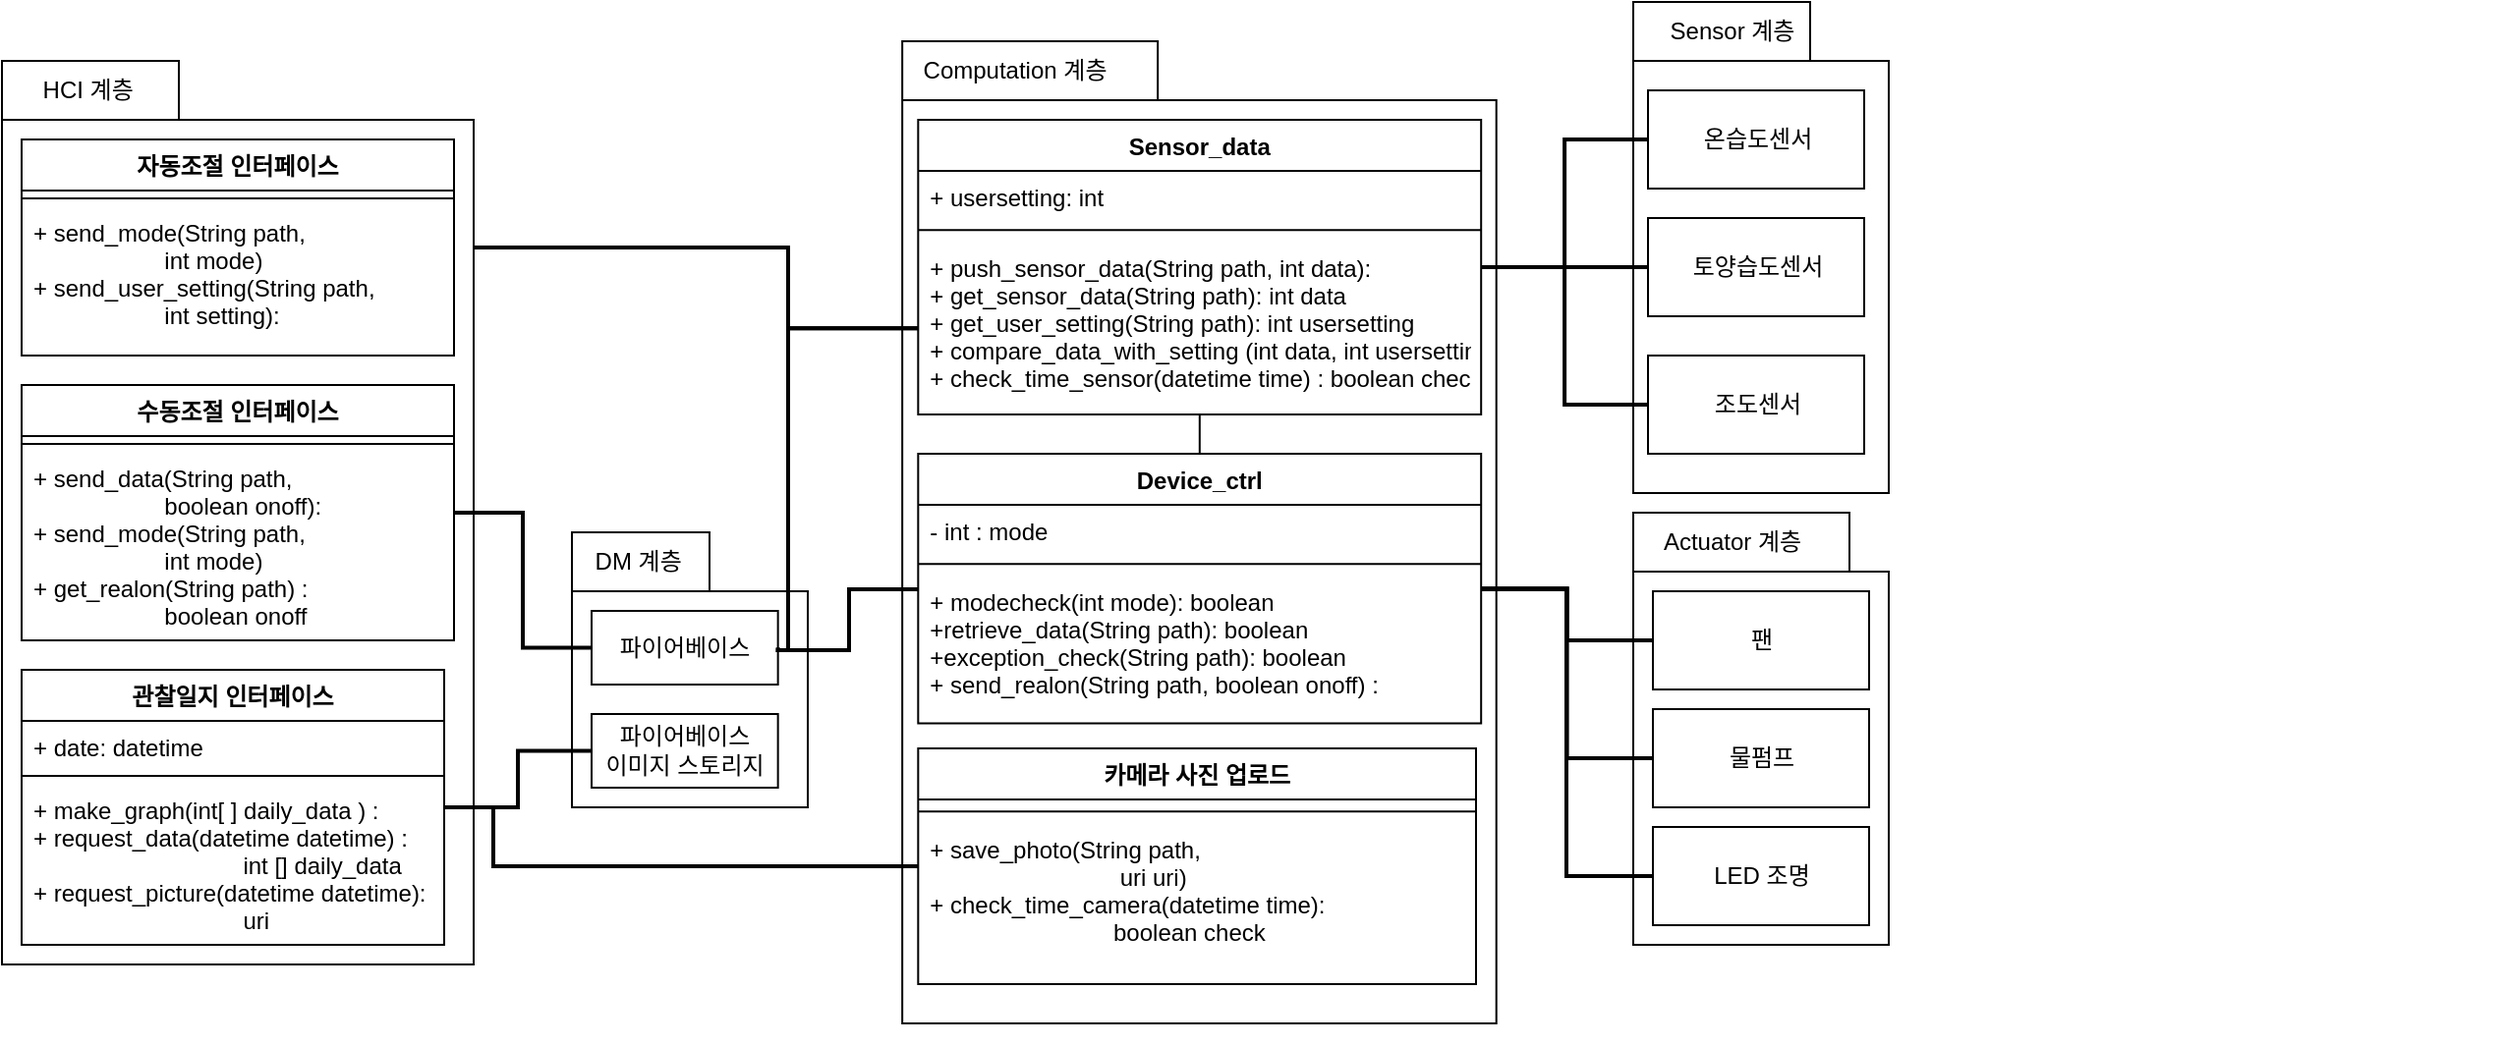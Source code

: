 <mxfile version="20.5.3" type="github">
  <diagram id="5TFY0RSoF_oyEnKReRna" name="페이지-1">
    <mxGraphModel dx="1497" dy="802" grid="1" gridSize="10" guides="1" tooltips="1" connect="1" arrows="1" fold="1" page="1" pageScale="1" pageWidth="3300" pageHeight="4681" math="0" shadow="0">
      <root>
        <mxCell id="0" />
        <mxCell id="1" parent="0" />
        <mxCell id="NlKqJovUxVbZR_OrBXY0-22" value="" style="group" connectable="0" vertex="1" parent="1">
          <mxGeometry x="1110" y="490" width="440" height="270" as="geometry" />
        </mxCell>
        <mxCell id="81hpgJaHbPO_6i5AqK1I-2" value="" style="shape=folder;fontStyle=1;spacingTop=10;tabWidth=110;tabHeight=30;tabPosition=left;html=1;" parent="NlKqJovUxVbZR_OrBXY0-22" vertex="1">
          <mxGeometry width="130" height="220" as="geometry" />
        </mxCell>
        <mxCell id="81hpgJaHbPO_6i5AqK1I-16" value="팬" style="html=1;" parent="NlKqJovUxVbZR_OrBXY0-22" vertex="1">
          <mxGeometry x="10" y="40" width="110" height="50" as="geometry" />
        </mxCell>
        <mxCell id="81hpgJaHbPO_6i5AqK1I-17" value="물펌프" style="html=1;" parent="NlKqJovUxVbZR_OrBXY0-22" vertex="1">
          <mxGeometry x="10" y="100" width="110" height="50" as="geometry" />
        </mxCell>
        <mxCell id="81hpgJaHbPO_6i5AqK1I-23" value="&amp;nbsp;Actuator&amp;nbsp;&lt;span style=&quot;color: rgba(0, 0, 0, 0); font-family: monospace; font-size: 0px; text-align: start;&quot;&gt;3CmxGraphModel%3E%3Croot%3E%3CmxCell%20id%3D%220%22%2F%3E%3CmxCell%20id%3D%221%22%20parent%3D%220%22%2F%3E%3CmxCell%20id%3D%222%22%20value%3D%22%26amp%3Bnbsp%3B%EC%84%BC%EC%84%9C%20%EA%B3%84%EC%B8%B5%26amp%3Bnbsp%3B%22%20style%3D%22text%3Bhtml%3D1%3Balign%3Dcenter%3BverticalAlign%3Dmiddle%3Bresizable%3D0%3Bpoints%3D%5B%5D%3Bautosize%3D1%3BstrokeColor%3Dnone%3BfillColor%3Dnone%3B%22%20vertex%3D%221%22%20parent%3D%221%22%3E%3CmxGeometry%20x%3D%22730%22%20y%3D%2260%22%20width%3D%2280%22%20height%3D%2230%22%20as%3D%22geometry%22%2F%3E%3C%2FmxCell%3E%3C%2Froot%3E%3C%2FmxGraphModel%3E&amp;nbsp;&amp;nbsp;&lt;/span&gt;계층&amp;nbsp;" style="text;html=1;align=center;verticalAlign=middle;resizable=0;points=[];autosize=1;strokeColor=none;fillColor=none;" parent="NlKqJovUxVbZR_OrBXY0-22" vertex="1">
          <mxGeometry width="100" height="30" as="geometry" />
        </mxCell>
        <mxCell id="81hpgJaHbPO_6i5AqK1I-18" value="LED 조명" style="html=1;" parent="NlKqJovUxVbZR_OrBXY0-22" vertex="1">
          <mxGeometry x="10" y="160" width="110" height="50" as="geometry" />
        </mxCell>
        <mxCell id="fm1CZLKZLsL_vdeF1aaJ-7" value="" style="group" vertex="1" connectable="0" parent="1">
          <mxGeometry x="730" y="250" width="310.35" height="500" as="geometry" />
        </mxCell>
        <mxCell id="81hpgJaHbPO_6i5AqK1I-4" value="" style="shape=folder;fontStyle=1;spacingTop=10;tabWidth=130;tabHeight=30;tabPosition=left;html=1;" parent="fm1CZLKZLsL_vdeF1aaJ-7" vertex="1">
          <mxGeometry x="8.08" width="302.27" height="500" as="geometry" />
        </mxCell>
        <mxCell id="81hpgJaHbPO_6i5AqK1I-30" value="Device_ctrl" style="swimlane;fontStyle=1;align=center;verticalAlign=top;childLayout=stackLayout;horizontal=1;startSize=26;horizontalStack=0;resizeParent=1;resizeParentMax=0;resizeLast=0;collapsible=1;marginBottom=0;" parent="fm1CZLKZLsL_vdeF1aaJ-7" vertex="1">
          <mxGeometry x="16.162" y="210" width="286.434" height="137.295" as="geometry" />
        </mxCell>
        <mxCell id="81hpgJaHbPO_6i5AqK1I-31" value="- int : mode&#xa;" style="text;strokeColor=none;fillColor=none;align=left;verticalAlign=top;spacingLeft=4;spacingRight=4;overflow=hidden;rotatable=0;points=[[0,0.5],[1,0.5]];portConstraint=eastwest;" parent="81hpgJaHbPO_6i5AqK1I-30" vertex="1">
          <mxGeometry y="26" width="286.434" height="24" as="geometry" />
        </mxCell>
        <mxCell id="81hpgJaHbPO_6i5AqK1I-32" value="" style="line;strokeWidth=1;fillColor=none;align=left;verticalAlign=middle;spacingTop=-1;spacingLeft=3;spacingRight=3;rotatable=0;labelPosition=right;points=[];portConstraint=eastwest;strokeColor=inherit;" parent="81hpgJaHbPO_6i5AqK1I-30" vertex="1">
          <mxGeometry y="50" width="286.434" height="12.235" as="geometry" />
        </mxCell>
        <mxCell id="81hpgJaHbPO_6i5AqK1I-33" value="+ modecheck(int mode): boolean&#xa;+retrieve_data(String path): boolean&#xa;+exception_check(String path): boolean&#xa;+ send_realon(String path, boolean onoff) :" style="text;strokeColor=none;fillColor=none;align=left;verticalAlign=top;spacingLeft=4;spacingRight=4;overflow=hidden;rotatable=0;points=[[0,0.5],[1,0.5]];portConstraint=eastwest;" parent="81hpgJaHbPO_6i5AqK1I-30" vertex="1">
          <mxGeometry y="62.235" width="286.434" height="75.06" as="geometry" />
        </mxCell>
        <mxCell id="NlKqJovUxVbZR_OrBXY0-34" style="edgeStyle=orthogonalEdgeStyle;rounded=0;orthogonalLoop=1;jettySize=auto;html=1;endArrow=none;endFill=0;" edge="1" parent="fm1CZLKZLsL_vdeF1aaJ-7" source="81hpgJaHbPO_6i5AqK1I-34" target="81hpgJaHbPO_6i5AqK1I-30">
          <mxGeometry relative="1" as="geometry" />
        </mxCell>
        <mxCell id="81hpgJaHbPO_6i5AqK1I-34" value="Sensor_data" style="swimlane;fontStyle=1;align=center;verticalAlign=top;childLayout=stackLayout;horizontal=1;startSize=26;horizontalStack=0;resizeParent=1;resizeParentMax=0;resizeLast=0;collapsible=1;marginBottom=0;" parent="fm1CZLKZLsL_vdeF1aaJ-7" vertex="1">
          <mxGeometry x="16.162" y="40" width="286.434" height="149.995" as="geometry" />
        </mxCell>
        <mxCell id="81hpgJaHbPO_6i5AqK1I-35" value="+ usersetting: int" style="text;strokeColor=none;fillColor=none;align=left;verticalAlign=top;spacingLeft=4;spacingRight=4;overflow=hidden;rotatable=0;points=[[0,0.5],[1,0.5]];portConstraint=eastwest;" parent="81hpgJaHbPO_6i5AqK1I-34" vertex="1">
          <mxGeometry y="26" width="286.434" height="24" as="geometry" />
        </mxCell>
        <mxCell id="81hpgJaHbPO_6i5AqK1I-36" value="" style="line;strokeWidth=1;fillColor=none;align=left;verticalAlign=middle;spacingTop=-1;spacingLeft=3;spacingRight=3;rotatable=0;labelPosition=right;points=[];portConstraint=eastwest;strokeColor=inherit;" parent="81hpgJaHbPO_6i5AqK1I-34" vertex="1">
          <mxGeometry y="50" width="286.434" height="12.235" as="geometry" />
        </mxCell>
        <mxCell id="81hpgJaHbPO_6i5AqK1I-37" value="+ push_sensor_data(String path, int data):&#xa;+ get_sensor_data(String path): int data&#xa;+ get_user_setting(String path): int usersetting&#xa;+ compare_data_with_setting (int data, int usersetting) : boolean onoff&#xa;+ check_time_sensor(datetime time) : boolean check" style="text;strokeColor=none;fillColor=none;align=left;verticalAlign=top;spacingLeft=4;spacingRight=4;overflow=hidden;rotatable=0;points=[[0,0.5],[1,0.5]];portConstraint=eastwest;" parent="81hpgJaHbPO_6i5AqK1I-34" vertex="1">
          <mxGeometry y="62.235" width="286.434" height="87.76" as="geometry" />
        </mxCell>
        <mxCell id="NlKqJovUxVbZR_OrBXY0-1" value="카메라 사진 업로드" style="swimlane;fontStyle=1;align=center;verticalAlign=top;childLayout=stackLayout;horizontal=1;startSize=26;horizontalStack=0;resizeParent=1;resizeParentMax=0;resizeLast=0;collapsible=1;marginBottom=0;" parent="fm1CZLKZLsL_vdeF1aaJ-7" vertex="1">
          <mxGeometry x="16.16" y="360" width="283.84" height="119.995" as="geometry" />
        </mxCell>
        <mxCell id="NlKqJovUxVbZR_OrBXY0-2" value="" style="line;strokeWidth=1;fillColor=none;align=left;verticalAlign=middle;spacingTop=-1;spacingLeft=3;spacingRight=3;rotatable=0;labelPosition=right;points=[];portConstraint=eastwest;strokeColor=inherit;" parent="NlKqJovUxVbZR_OrBXY0-1" vertex="1">
          <mxGeometry y="26" width="283.84" height="12.235" as="geometry" />
        </mxCell>
        <mxCell id="NlKqJovUxVbZR_OrBXY0-3" value="+ save_photo(String path,&#xa;                             uri uri)&#xa;+ check_time_camera(datetime time):&#xa;                            boolean check" style="text;strokeColor=none;fillColor=none;align=left;verticalAlign=top;spacingLeft=4;spacingRight=4;overflow=hidden;rotatable=0;points=[[0,0.5],[1,0.5]];portConstraint=eastwest;" parent="NlKqJovUxVbZR_OrBXY0-1" vertex="1">
          <mxGeometry y="38.235" width="283.84" height="81.76" as="geometry" />
        </mxCell>
        <mxCell id="81hpgJaHbPO_6i5AqK1I-22" value="&amp;nbsp;Computation&amp;nbsp;&lt;span style=&quot;color: rgba(0, 0, 0, 0); font-family: monospace; font-size: 0px; text-align: start;&quot;&gt;CmxGraphModel%3E%3Croot%3E%3CmxCell%20id%3D%220%22%2F%3E%3CmxCell%20id%3D%221%22%20parent%3D%220%22%2F%3E%3CmxCell%20id%3D%222%22%20value%3D%22%26amp%3Bnbsp%3B%EC%84%BC%EC%84%9C%20%EA%B3%84%EC%B8%B5%26amp%3Bnbsp%3B%22%20style%3D%22text%3Bhtml%3D1%3Balign%3Dcenter%3BverticalAlign%3Dmiddle%3Bresizable%3D0%3Bpoints%3D%5B%5D%3Bautosize%3D1%3BstrokeColor%3Dnone%3BfillColor%3Dnone%3B%22%20vertex%3D%221%22%20parent%3D%221%22%3E%3CmxGeometry%20x%3D%22730%22%20y%3D%2260%22%20width%3D%2280%22%20height%3D%2230%22%20as%3D%22geometry%22%2F%3E%3C%2FmxCell%3E%3C%2Froot%3E%3C%2FmxGraphModel%3E&amp;nbsp;&lt;/span&gt;계층&amp;nbsp;" style="text;html=1;align=center;verticalAlign=middle;resizable=0;points=[];autosize=1;strokeColor=none;fillColor=none;" parent="fm1CZLKZLsL_vdeF1aaJ-7" vertex="1">
          <mxGeometry width="130" height="30" as="geometry" />
        </mxCell>
        <mxCell id="fm1CZLKZLsL_vdeF1aaJ-9" style="edgeStyle=orthogonalEdgeStyle;rounded=0;orthogonalLoop=1;jettySize=auto;html=1;startArrow=none;startFill=0;endArrow=none;endFill=0;entryX=0;entryY=0.5;entryDx=0;entryDy=0;strokeWidth=2;" edge="1" parent="1" source="NlKqJovUxVbZR_OrBXY0-10" target="81hpgJaHbPO_6i5AqK1I-37">
          <mxGeometry relative="1" as="geometry">
            <Array as="points">
              <mxPoint x="680" y="355" />
              <mxPoint x="680" y="396" />
            </Array>
          </mxGeometry>
        </mxCell>
        <mxCell id="fm1CZLKZLsL_vdeF1aaJ-11" value="" style="group" vertex="1" connectable="0" parent="1">
          <mxGeometry x="1110" y="230" width="130" height="250" as="geometry" />
        </mxCell>
        <mxCell id="81hpgJaHbPO_6i5AqK1I-3" value="" style="shape=folder;fontStyle=1;spacingTop=10;tabWidth=90;tabHeight=30;tabPosition=left;html=1;" parent="fm1CZLKZLsL_vdeF1aaJ-11" vertex="1">
          <mxGeometry width="130" height="250" as="geometry" />
        </mxCell>
        <mxCell id="81hpgJaHbPO_6i5AqK1I-12" value="온습도센서" style="html=1;" parent="fm1CZLKZLsL_vdeF1aaJ-11" vertex="1">
          <mxGeometry x="7.5" y="45" width="110" height="50" as="geometry" />
        </mxCell>
        <mxCell id="81hpgJaHbPO_6i5AqK1I-13" value="&amp;nbsp;Sensor 계층&amp;nbsp;" style="text;html=1;align=center;verticalAlign=middle;resizable=0;points=[];autosize=1;strokeColor=none;fillColor=none;" parent="fm1CZLKZLsL_vdeF1aaJ-11" vertex="1">
          <mxGeometry width="100" height="30" as="geometry" />
        </mxCell>
        <mxCell id="81hpgJaHbPO_6i5AqK1I-14" value="토양습도센서" style="html=1;" parent="fm1CZLKZLsL_vdeF1aaJ-11" vertex="1">
          <mxGeometry x="7.5" y="110" width="110" height="50" as="geometry" />
        </mxCell>
        <mxCell id="81hpgJaHbPO_6i5AqK1I-15" value="조도센서" style="html=1;" parent="fm1CZLKZLsL_vdeF1aaJ-11" vertex="1">
          <mxGeometry x="7.5" y="180" width="110" height="50" as="geometry" />
        </mxCell>
        <mxCell id="fm1CZLKZLsL_vdeF1aaJ-12" style="edgeStyle=orthogonalEdgeStyle;rounded=0;orthogonalLoop=1;jettySize=auto;html=1;startArrow=none;startFill=0;endArrow=none;endFill=0;strokeWidth=2;" edge="1" parent="1" source="81hpgJaHbPO_6i5AqK1I-12" target="81hpgJaHbPO_6i5AqK1I-34">
          <mxGeometry relative="1" as="geometry" />
        </mxCell>
        <mxCell id="fm1CZLKZLsL_vdeF1aaJ-13" style="edgeStyle=orthogonalEdgeStyle;rounded=0;orthogonalLoop=1;jettySize=auto;html=1;startArrow=none;startFill=0;endArrow=none;endFill=0;strokeWidth=2;" edge="1" parent="1" source="81hpgJaHbPO_6i5AqK1I-14" target="81hpgJaHbPO_6i5AqK1I-34">
          <mxGeometry relative="1" as="geometry" />
        </mxCell>
        <mxCell id="fm1CZLKZLsL_vdeF1aaJ-14" style="edgeStyle=orthogonalEdgeStyle;rounded=0;orthogonalLoop=1;jettySize=auto;html=1;startArrow=none;startFill=0;endArrow=none;endFill=0;strokeWidth=2;" edge="1" parent="1" source="81hpgJaHbPO_6i5AqK1I-15" target="81hpgJaHbPO_6i5AqK1I-34">
          <mxGeometry relative="1" as="geometry" />
        </mxCell>
        <mxCell id="fm1CZLKZLsL_vdeF1aaJ-15" style="edgeStyle=orthogonalEdgeStyle;rounded=0;orthogonalLoop=1;jettySize=auto;html=1;startArrow=none;startFill=0;endArrow=none;endFill=0;strokeWidth=2;" edge="1" parent="1" source="81hpgJaHbPO_6i5AqK1I-16" target="81hpgJaHbPO_6i5AqK1I-30">
          <mxGeometry relative="1" as="geometry" />
        </mxCell>
        <mxCell id="fm1CZLKZLsL_vdeF1aaJ-16" style="edgeStyle=orthogonalEdgeStyle;rounded=0;orthogonalLoop=1;jettySize=auto;html=1;startArrow=none;startFill=0;endArrow=none;endFill=0;strokeWidth=2;" edge="1" parent="1" source="81hpgJaHbPO_6i5AqK1I-17" target="81hpgJaHbPO_6i5AqK1I-30">
          <mxGeometry relative="1" as="geometry" />
        </mxCell>
        <mxCell id="fm1CZLKZLsL_vdeF1aaJ-18" style="edgeStyle=orthogonalEdgeStyle;rounded=0;orthogonalLoop=1;jettySize=auto;html=1;startArrow=none;startFill=0;endArrow=none;endFill=0;strokeWidth=2;" edge="1" parent="1" source="81hpgJaHbPO_6i5AqK1I-18" target="81hpgJaHbPO_6i5AqK1I-30">
          <mxGeometry relative="1" as="geometry">
            <Array as="points">
              <mxPoint x="1076" y="675" />
              <mxPoint x="1076" y="529" />
            </Array>
          </mxGeometry>
        </mxCell>
        <mxCell id="fm1CZLKZLsL_vdeF1aaJ-20" value="" style="group" vertex="1" connectable="0" parent="1">
          <mxGeometry x="280" y="260" width="240" height="460" as="geometry" />
        </mxCell>
        <mxCell id="81hpgJaHbPO_6i5AqK1I-1" value="" style="shape=folder;fontStyle=1;spacingTop=10;tabWidth=90;tabHeight=30;tabPosition=left;html=1;" parent="fm1CZLKZLsL_vdeF1aaJ-20" vertex="1">
          <mxGeometry width="240" height="460" as="geometry" />
        </mxCell>
        <mxCell id="81hpgJaHbPO_6i5AqK1I-25" value="HCI 계층&amp;nbsp;" style="text;html=1;align=center;verticalAlign=middle;resizable=0;points=[];autosize=1;strokeColor=none;fillColor=none;" parent="fm1CZLKZLsL_vdeF1aaJ-20" vertex="1">
          <mxGeometry x="10" width="70" height="30" as="geometry" />
        </mxCell>
        <mxCell id="NlKqJovUxVbZR_OrBXY0-7" value="수동조절 인터페이스" style="swimlane;fontStyle=1;align=center;verticalAlign=top;childLayout=stackLayout;horizontal=1;startSize=26;horizontalStack=0;resizeParent=1;resizeParentMax=0;resizeLast=0;collapsible=1;marginBottom=0;" vertex="1" parent="fm1CZLKZLsL_vdeF1aaJ-20">
          <mxGeometry x="10" y="165" width="220" height="130" as="geometry" />
        </mxCell>
        <mxCell id="NlKqJovUxVbZR_OrBXY0-8" value="" style="line;strokeWidth=1;fillColor=none;align=left;verticalAlign=middle;spacingTop=-1;spacingLeft=3;spacingRight=3;rotatable=0;labelPosition=right;points=[];portConstraint=eastwest;strokeColor=inherit;" vertex="1" parent="NlKqJovUxVbZR_OrBXY0-7">
          <mxGeometry y="26" width="220" height="8" as="geometry" />
        </mxCell>
        <mxCell id="NlKqJovUxVbZR_OrBXY0-9" value="+ send_data(String path, &#xa;                    boolean onoff):&#xa;+ send_mode(String path,&#xa;                    int mode)&#xa;+ get_realon(String path) :&#xa;                    boolean onoff" style="text;strokeColor=none;fillColor=none;align=left;verticalAlign=top;spacingLeft=4;spacingRight=4;overflow=hidden;rotatable=0;points=[[0,0.5],[1,0.5]];portConstraint=eastwest;" vertex="1" parent="NlKqJovUxVbZR_OrBXY0-7">
          <mxGeometry y="34" width="220" height="96" as="geometry" />
        </mxCell>
        <mxCell id="NlKqJovUxVbZR_OrBXY0-10" value="자동조절 인터페이스" style="swimlane;fontStyle=1;align=center;verticalAlign=top;childLayout=stackLayout;horizontal=1;startSize=26;horizontalStack=0;resizeParent=1;resizeParentMax=0;resizeLast=0;collapsible=1;marginBottom=0;" vertex="1" parent="fm1CZLKZLsL_vdeF1aaJ-20">
          <mxGeometry x="10" y="40" width="220" height="110" as="geometry" />
        </mxCell>
        <mxCell id="NlKqJovUxVbZR_OrBXY0-11" value="" style="line;strokeWidth=1;fillColor=none;align=left;verticalAlign=middle;spacingTop=-1;spacingLeft=3;spacingRight=3;rotatable=0;labelPosition=right;points=[];portConstraint=eastwest;strokeColor=inherit;" vertex="1" parent="NlKqJovUxVbZR_OrBXY0-10">
          <mxGeometry y="26" width="220" height="8" as="geometry" />
        </mxCell>
        <mxCell id="NlKqJovUxVbZR_OrBXY0-12" value="+ send_mode(String path,&#xa;                    int mode)&#xa;+ send_user_setting(String path,&#xa;                    int setting):" style="text;strokeColor=none;fillColor=none;align=left;verticalAlign=top;spacingLeft=4;spacingRight=4;overflow=hidden;rotatable=0;points=[[0,0.5],[1,0.5]];portConstraint=eastwest;" vertex="1" parent="NlKqJovUxVbZR_OrBXY0-10">
          <mxGeometry y="34" width="220" height="76" as="geometry" />
        </mxCell>
        <mxCell id="NlKqJovUxVbZR_OrBXY0-13" value="관찰일지 인터페이스" style="swimlane;fontStyle=1;align=center;verticalAlign=top;childLayout=stackLayout;horizontal=1;startSize=26;horizontalStack=0;resizeParent=1;resizeParentMax=0;resizeLast=0;collapsible=1;marginBottom=0;" vertex="1" parent="fm1CZLKZLsL_vdeF1aaJ-20">
          <mxGeometry x="10" y="310" width="215" height="140" as="geometry" />
        </mxCell>
        <mxCell id="NlKqJovUxVbZR_OrBXY0-14" value="+ date: datetime&#xa;" style="text;strokeColor=none;fillColor=none;align=left;verticalAlign=top;spacingLeft=4;spacingRight=4;overflow=hidden;rotatable=0;points=[[0,0.5],[1,0.5]];portConstraint=eastwest;" vertex="1" parent="NlKqJovUxVbZR_OrBXY0-13">
          <mxGeometry y="26" width="215" height="24" as="geometry" />
        </mxCell>
        <mxCell id="NlKqJovUxVbZR_OrBXY0-15" value="" style="line;strokeWidth=1;fillColor=none;align=left;verticalAlign=middle;spacingTop=-1;spacingLeft=3;spacingRight=3;rotatable=0;labelPosition=right;points=[];portConstraint=eastwest;strokeColor=inherit;" vertex="1" parent="NlKqJovUxVbZR_OrBXY0-13">
          <mxGeometry y="50" width="215" height="8" as="geometry" />
        </mxCell>
        <mxCell id="NlKqJovUxVbZR_OrBXY0-16" value="+ make_graph(int[ ] daily_data ) :&#xa;+ request_data(datetime datetime) : &#xa;                                int [] daily_data&#xa;+ request_picture(datetime datetime):&#xa;                                uri" style="text;strokeColor=none;fillColor=none;align=left;verticalAlign=top;spacingLeft=4;spacingRight=4;overflow=hidden;rotatable=0;points=[[0,0.5],[1,0.5]];portConstraint=eastwest;" vertex="1" parent="NlKqJovUxVbZR_OrBXY0-13">
          <mxGeometry y="58" width="215" height="82" as="geometry" />
        </mxCell>
        <mxCell id="fm1CZLKZLsL_vdeF1aaJ-22" value="" style="group" vertex="1" connectable="0" parent="1">
          <mxGeometry x="570" y="500" width="120" height="140" as="geometry" />
        </mxCell>
        <mxCell id="81hpgJaHbPO_6i5AqK1I-5" value="" style="shape=folder;fontStyle=1;spacingTop=10;tabWidth=70;tabHeight=30;tabPosition=left;html=1;" parent="fm1CZLKZLsL_vdeF1aaJ-22" vertex="1">
          <mxGeometry width="120" height="140" as="geometry" />
        </mxCell>
        <mxCell id="81hpgJaHbPO_6i5AqK1I-26" value="DM 계층&amp;nbsp;" style="text;html=1;align=center;verticalAlign=middle;resizable=0;points=[];autosize=1;strokeColor=none;fillColor=none;" parent="fm1CZLKZLsL_vdeF1aaJ-22" vertex="1">
          <mxGeometry width="70" height="30" as="geometry" />
        </mxCell>
        <mxCell id="81hpgJaHbPO_6i5AqK1I-27" value="파이어베이스" style="html=1;" parent="fm1CZLKZLsL_vdeF1aaJ-22" vertex="1">
          <mxGeometry x="10.0" y="40" width="94.823" height="37.5" as="geometry" />
        </mxCell>
        <mxCell id="81hpgJaHbPO_6i5AqK1I-28" value="파이어베이스 &lt;br&gt;이미지 스토리지" style="html=1;" parent="fm1CZLKZLsL_vdeF1aaJ-22" vertex="1">
          <mxGeometry x="10.002" y="92.5" width="94.823" height="37.5" as="geometry" />
        </mxCell>
        <mxCell id="fm1CZLKZLsL_vdeF1aaJ-19" style="edgeStyle=orthogonalEdgeStyle;rounded=0;orthogonalLoop=1;jettySize=auto;html=1;startArrow=none;startFill=0;endArrow=none;endFill=0;strokeColor=#000000;strokeWidth=2;entryX=1;entryY=0.5;entryDx=0;entryDy=0;" edge="1" parent="1" source="81hpgJaHbPO_6i5AqK1I-37" target="81hpgJaHbPO_6i5AqK1I-27">
          <mxGeometry relative="1" as="geometry">
            <Array as="points">
              <mxPoint x="680" y="396" />
              <mxPoint x="680" y="560" />
              <mxPoint x="675" y="560" />
            </Array>
          </mxGeometry>
        </mxCell>
        <mxCell id="fm1CZLKZLsL_vdeF1aaJ-8" style="edgeStyle=orthogonalEdgeStyle;rounded=0;orthogonalLoop=1;jettySize=auto;html=1;entryX=0;entryY=0.5;entryDx=0;entryDy=0;startArrow=none;startFill=0;endArrow=none;endFill=0;strokeWidth=2;" edge="1" parent="1" source="NlKqJovUxVbZR_OrBXY0-13" target="81hpgJaHbPO_6i5AqK1I-28">
          <mxGeometry relative="1" as="geometry" />
        </mxCell>
        <mxCell id="fm1CZLKZLsL_vdeF1aaJ-23" style="edgeStyle=orthogonalEdgeStyle;rounded=0;orthogonalLoop=1;jettySize=auto;html=1;strokeColor=#000000;strokeWidth=2;startArrow=none;startFill=0;endArrow=none;endFill=0;" edge="1" parent="1" source="NlKqJovUxVbZR_OrBXY0-1" target="NlKqJovUxVbZR_OrBXY0-13">
          <mxGeometry relative="1" as="geometry">
            <Array as="points">
              <mxPoint x="530" y="670" />
              <mxPoint x="530" y="640" />
            </Array>
          </mxGeometry>
        </mxCell>
        <mxCell id="NlKqJovUxVbZR_OrBXY0-35" style="edgeStyle=orthogonalEdgeStyle;rounded=0;orthogonalLoop=1;jettySize=auto;html=1;endArrow=none;endFill=0;strokeWidth=2;" edge="1" parent="1" source="81hpgJaHbPO_6i5AqK1I-27" target="NlKqJovUxVbZR_OrBXY0-7">
          <mxGeometry relative="1" as="geometry" />
        </mxCell>
        <mxCell id="NlKqJovUxVbZR_OrBXY0-37" style="edgeStyle=orthogonalEdgeStyle;rounded=0;orthogonalLoop=1;jettySize=auto;html=1;exitX=1;exitY=0.5;exitDx=0;exitDy=0;endArrow=none;endFill=0;strokeWidth=2;" edge="1" parent="1" source="81hpgJaHbPO_6i5AqK1I-27" target="81hpgJaHbPO_6i5AqK1I-30">
          <mxGeometry relative="1" as="geometry">
            <Array as="points">
              <mxPoint x="675" y="560" />
              <mxPoint x="711" y="560" />
              <mxPoint x="711" y="529" />
            </Array>
          </mxGeometry>
        </mxCell>
      </root>
    </mxGraphModel>
  </diagram>
</mxfile>
